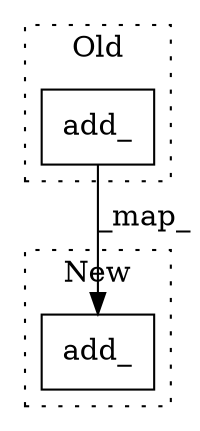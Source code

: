 digraph G {
subgraph cluster0 {
1 [label="add_" a="32" s="9827,9840" l="5,1" shape="box"];
label = "Old";
style="dotted";
}
subgraph cluster1 {
2 [label="add_" a="32" s="9334,9347" l="5,1" shape="box"];
label = "New";
style="dotted";
}
1 -> 2 [label="_map_"];
}